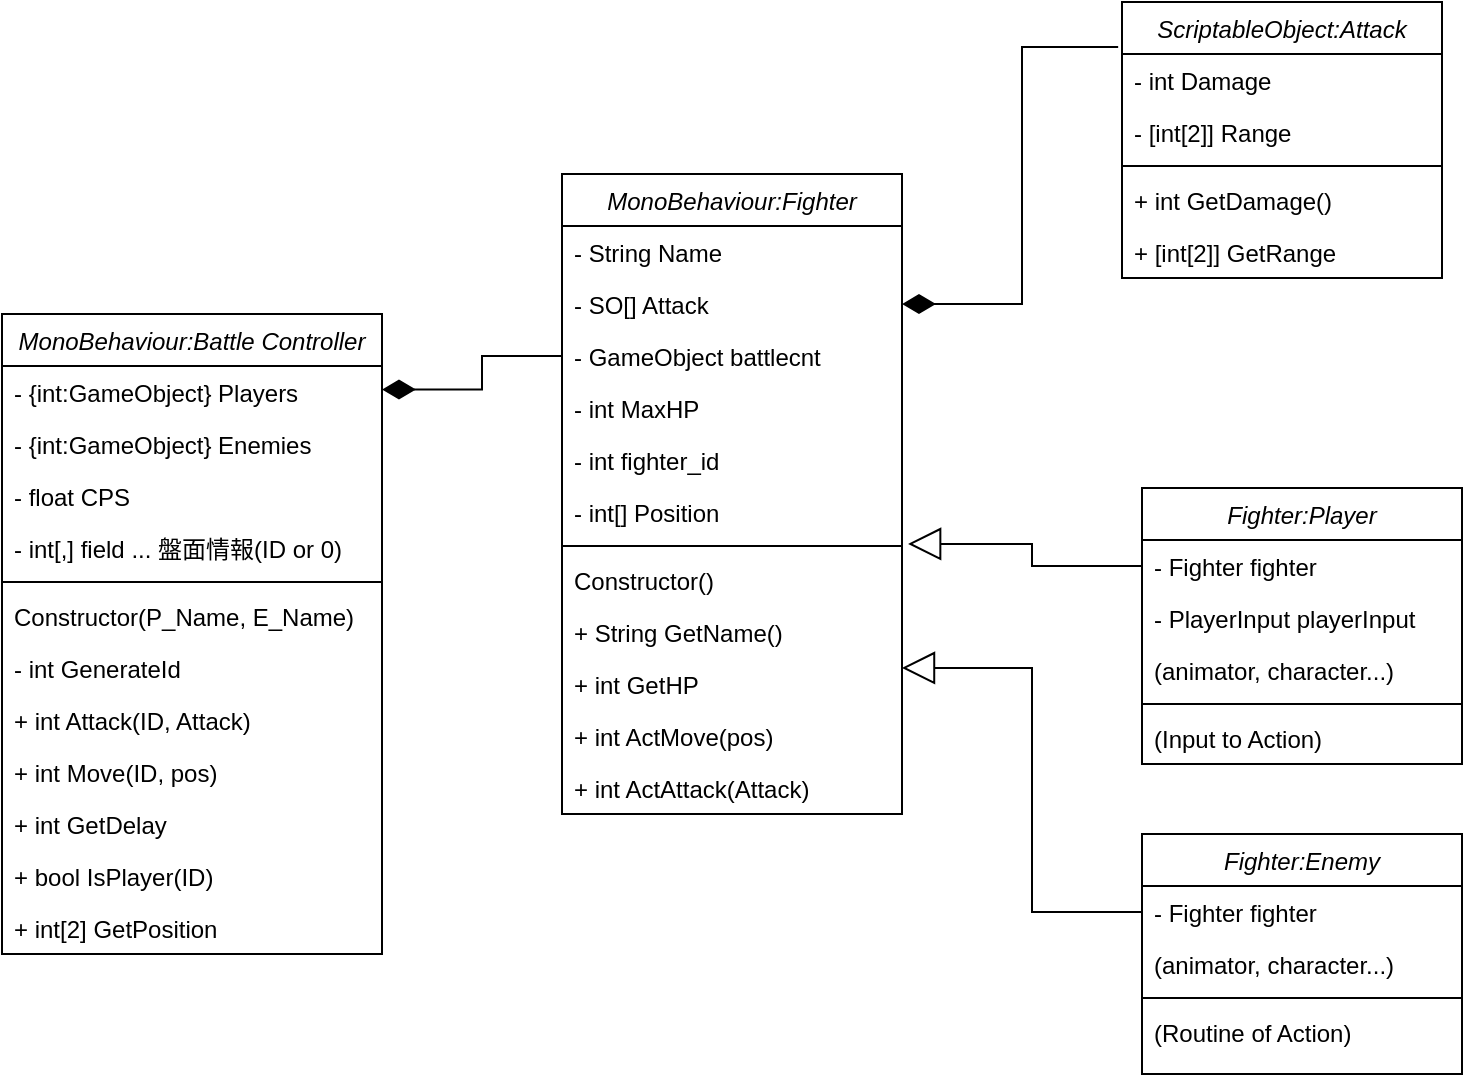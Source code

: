 <mxfile version="20.2.3" type="device"><diagram id="C5RBs43oDa-KdzZeNtuy" name="Page-1"><mxGraphModel dx="460" dy="824" grid="1" gridSize="10" guides="1" tooltips="1" connect="1" arrows="1" fold="1" page="1" pageScale="1" pageWidth="827" pageHeight="1169" math="0" shadow="0"><root><mxCell id="WIyWlLk6GJQsqaUBKTNV-0"/><mxCell id="WIyWlLk6GJQsqaUBKTNV-1" parent="WIyWlLk6GJQsqaUBKTNV-0"/><mxCell id="zkfFHV4jXpPFQw0GAbJ--0" value="MonoBehaviour:Battle Controller" style="swimlane;fontStyle=2;align=center;verticalAlign=top;childLayout=stackLayout;horizontal=1;startSize=26;horizontalStack=0;resizeParent=1;resizeLast=0;collapsible=1;marginBottom=0;rounded=0;shadow=0;strokeWidth=1;" parent="WIyWlLk6GJQsqaUBKTNV-1" vertex="1"><mxGeometry x="260" y="360" width="190" height="320" as="geometry"><mxRectangle x="230" y="140" width="160" height="26" as="alternateBounds"/></mxGeometry></mxCell><mxCell id="zkfFHV4jXpPFQw0GAbJ--1" value="- {int:GameObject} Players" style="text;align=left;verticalAlign=top;spacingLeft=4;spacingRight=4;overflow=hidden;rotatable=0;points=[[0,0.5],[1,0.5]];portConstraint=eastwest;" parent="zkfFHV4jXpPFQw0GAbJ--0" vertex="1"><mxGeometry y="26" width="190" height="26" as="geometry"/></mxCell><mxCell id="zkfFHV4jXpPFQw0GAbJ--2" value="- {int:GameObject} Enemies" style="text;align=left;verticalAlign=top;spacingLeft=4;spacingRight=4;overflow=hidden;rotatable=0;points=[[0,0.5],[1,0.5]];portConstraint=eastwest;rounded=0;shadow=0;html=0;" parent="zkfFHV4jXpPFQw0GAbJ--0" vertex="1"><mxGeometry y="52" width="190" height="26" as="geometry"/></mxCell><mxCell id="LBFD0od-08_grkFJYdfv-0" value="- float CPS" style="text;align=left;verticalAlign=top;spacingLeft=4;spacingRight=4;overflow=hidden;rotatable=0;points=[[0,0.5],[1,0.5]];portConstraint=eastwest;rounded=0;shadow=0;html=0;" vertex="1" parent="zkfFHV4jXpPFQw0GAbJ--0"><mxGeometry y="78" width="190" height="26" as="geometry"/></mxCell><mxCell id="LBFD0od-08_grkFJYdfv-2" value="- int[,] field ... 盤面情報(ID or 0)" style="text;align=left;verticalAlign=top;spacingLeft=4;spacingRight=4;overflow=hidden;rotatable=0;points=[[0,0.5],[1,0.5]];portConstraint=eastwest;rounded=0;shadow=0;html=0;" vertex="1" parent="zkfFHV4jXpPFQw0GAbJ--0"><mxGeometry y="104" width="190" height="26" as="geometry"/></mxCell><mxCell id="zkfFHV4jXpPFQw0GAbJ--4" value="" style="line;html=1;strokeWidth=1;align=left;verticalAlign=middle;spacingTop=-1;spacingLeft=3;spacingRight=3;rotatable=0;labelPosition=right;points=[];portConstraint=eastwest;" parent="zkfFHV4jXpPFQw0GAbJ--0" vertex="1"><mxGeometry y="130" width="190" height="8" as="geometry"/></mxCell><mxCell id="zkfFHV4jXpPFQw0GAbJ--5" value="Constructor(P_Name, E_Name)" style="text;align=left;verticalAlign=top;spacingLeft=4;spacingRight=4;overflow=hidden;rotatable=0;points=[[0,0.5],[1,0.5]];portConstraint=eastwest;" parent="zkfFHV4jXpPFQw0GAbJ--0" vertex="1"><mxGeometry y="138" width="190" height="26" as="geometry"/></mxCell><mxCell id="LBFD0od-08_grkFJYdfv-3" value="- int GenerateId" style="text;align=left;verticalAlign=top;spacingLeft=4;spacingRight=4;overflow=hidden;rotatable=0;points=[[0,0.5],[1,0.5]];portConstraint=eastwest;" vertex="1" parent="zkfFHV4jXpPFQw0GAbJ--0"><mxGeometry y="164" width="190" height="26" as="geometry"/></mxCell><mxCell id="5D3c1ZcxEYE5AJfTV_om-10" value="+ int Attack(ID, Attack)" style="text;align=left;verticalAlign=top;spacingLeft=4;spacingRight=4;overflow=hidden;rotatable=0;points=[[0,0.5],[1,0.5]];portConstraint=eastwest;" parent="zkfFHV4jXpPFQw0GAbJ--0" vertex="1"><mxGeometry y="190" width="190" height="26" as="geometry"/></mxCell><mxCell id="5D3c1ZcxEYE5AJfTV_om-11" value="+ int Move(ID, pos)" style="text;align=left;verticalAlign=top;spacingLeft=4;spacingRight=4;overflow=hidden;rotatable=0;points=[[0,0.5],[1,0.5]];portConstraint=eastwest;" parent="zkfFHV4jXpPFQw0GAbJ--0" vertex="1"><mxGeometry y="216" width="190" height="26" as="geometry"/></mxCell><mxCell id="LBFD0od-08_grkFJYdfv-1" value="+ int GetDelay" style="text;align=left;verticalAlign=top;spacingLeft=4;spacingRight=4;overflow=hidden;rotatable=0;points=[[0,0.5],[1,0.5]];portConstraint=eastwest;" vertex="1" parent="zkfFHV4jXpPFQw0GAbJ--0"><mxGeometry y="242" width="190" height="26" as="geometry"/></mxCell><mxCell id="LBFD0od-08_grkFJYdfv-4" value="+ bool IsPlayer(ID)" style="text;align=left;verticalAlign=top;spacingLeft=4;spacingRight=4;overflow=hidden;rotatable=0;points=[[0,0.5],[1,0.5]];portConstraint=eastwest;" vertex="1" parent="zkfFHV4jXpPFQw0GAbJ--0"><mxGeometry y="268" width="190" height="26" as="geometry"/></mxCell><mxCell id="LBFD0od-08_grkFJYdfv-5" value="+ int[2] GetPosition" style="text;align=left;verticalAlign=top;spacingLeft=4;spacingRight=4;overflow=hidden;rotatable=0;points=[[0,0.5],[1,0.5]];portConstraint=eastwest;" vertex="1" parent="zkfFHV4jXpPFQw0GAbJ--0"><mxGeometry y="294" width="190" height="26" as="geometry"/></mxCell><mxCell id="5D3c1ZcxEYE5AJfTV_om-0" value="MonoBehaviour:Fighter" style="swimlane;fontStyle=2;align=center;verticalAlign=top;childLayout=stackLayout;horizontal=1;startSize=26;horizontalStack=0;resizeParent=1;resizeLast=0;collapsible=1;marginBottom=0;rounded=0;shadow=0;strokeWidth=1;" parent="WIyWlLk6GJQsqaUBKTNV-1" vertex="1"><mxGeometry x="540" y="290" width="170" height="320" as="geometry"><mxRectangle x="480" y="120" width="160" height="26" as="alternateBounds"/></mxGeometry></mxCell><mxCell id="5D3c1ZcxEYE5AJfTV_om-1" value="- String Name" style="text;align=left;verticalAlign=top;spacingLeft=4;spacingRight=4;overflow=hidden;rotatable=0;points=[[0,0.5],[1,0.5]];portConstraint=eastwest;" parent="5D3c1ZcxEYE5AJfTV_om-0" vertex="1"><mxGeometry y="26" width="170" height="26" as="geometry"/></mxCell><mxCell id="5D3c1ZcxEYE5AJfTV_om-2" value="- SO[] Attack" style="text;align=left;verticalAlign=top;spacingLeft=4;spacingRight=4;overflow=hidden;rotatable=0;points=[[0,0.5],[1,0.5]];portConstraint=eastwest;rounded=0;shadow=0;html=0;" parent="5D3c1ZcxEYE5AJfTV_om-0" vertex="1"><mxGeometry y="52" width="170" height="26" as="geometry"/></mxCell><mxCell id="5D3c1ZcxEYE5AJfTV_om-3" value="- GameObject battlecnt" style="text;align=left;verticalAlign=top;spacingLeft=4;spacingRight=4;overflow=hidden;rotatable=0;points=[[0,0.5],[1,0.5]];portConstraint=eastwest;rounded=0;shadow=0;html=0;" parent="5D3c1ZcxEYE5AJfTV_om-0" vertex="1"><mxGeometry y="78" width="170" height="26" as="geometry"/></mxCell><mxCell id="vp9SrBV7U7sRIl8dfqXO-21" value="- int MaxHP" style="text;align=left;verticalAlign=top;spacingLeft=4;spacingRight=4;overflow=hidden;rotatable=0;points=[[0,0.5],[1,0.5]];portConstraint=eastwest;rounded=0;shadow=0;html=0;" parent="5D3c1ZcxEYE5AJfTV_om-0" vertex="1"><mxGeometry y="104" width="170" height="26" as="geometry"/></mxCell><mxCell id="vp9SrBV7U7sRIl8dfqXO-3" value="- int fighter_id" style="text;align=left;verticalAlign=top;spacingLeft=4;spacingRight=4;overflow=hidden;rotatable=0;points=[[0,0.5],[1,0.5]];portConstraint=eastwest;rounded=0;shadow=0;html=0;" parent="5D3c1ZcxEYE5AJfTV_om-0" vertex="1"><mxGeometry y="130" width="170" height="26" as="geometry"/></mxCell><mxCell id="5D3c1ZcxEYE5AJfTV_om-8" value="- int[] Position" style="text;align=left;verticalAlign=top;spacingLeft=4;spacingRight=4;overflow=hidden;rotatable=0;points=[[0,0.5],[1,0.5]];portConstraint=eastwest;rounded=0;shadow=0;html=0;" parent="5D3c1ZcxEYE5AJfTV_om-0" vertex="1"><mxGeometry y="156" width="170" height="26" as="geometry"/></mxCell><mxCell id="5D3c1ZcxEYE5AJfTV_om-4" value="" style="line;html=1;strokeWidth=1;align=left;verticalAlign=middle;spacingTop=-1;spacingLeft=3;spacingRight=3;rotatable=0;labelPosition=right;points=[];portConstraint=eastwest;" parent="5D3c1ZcxEYE5AJfTV_om-0" vertex="1"><mxGeometry y="182" width="170" height="8" as="geometry"/></mxCell><mxCell id="5D3c1ZcxEYE5AJfTV_om-9" value="Constructor()" style="text;align=left;verticalAlign=top;spacingLeft=4;spacingRight=4;overflow=hidden;rotatable=0;points=[[0,0.5],[1,0.5]];portConstraint=eastwest;rounded=0;shadow=0;html=0;" parent="5D3c1ZcxEYE5AJfTV_om-0" vertex="1"><mxGeometry y="190" width="170" height="26" as="geometry"/></mxCell><mxCell id="5D3c1ZcxEYE5AJfTV_om-5" value="+ String GetName()" style="text;align=left;verticalAlign=top;spacingLeft=4;spacingRight=4;overflow=hidden;rotatable=0;points=[[0,0.5],[1,0.5]];portConstraint=eastwest;" parent="5D3c1ZcxEYE5AJfTV_om-0" vertex="1"><mxGeometry y="216" width="170" height="26" as="geometry"/></mxCell><mxCell id="vp9SrBV7U7sRIl8dfqXO-22" value="+ int GetHP" style="text;align=left;verticalAlign=top;spacingLeft=4;spacingRight=4;overflow=hidden;rotatable=0;points=[[0,0.5],[1,0.5]];portConstraint=eastwest;" parent="5D3c1ZcxEYE5AJfTV_om-0" vertex="1"><mxGeometry y="242" width="170" height="26" as="geometry"/></mxCell><mxCell id="vp9SrBV7U7sRIl8dfqXO-2" value="+ int ActMove(pos)" style="text;align=left;verticalAlign=top;spacingLeft=4;spacingRight=4;overflow=hidden;rotatable=0;points=[[0,0.5],[1,0.5]];portConstraint=eastwest;" parent="5D3c1ZcxEYE5AJfTV_om-0" vertex="1"><mxGeometry y="268" width="170" height="26" as="geometry"/></mxCell><mxCell id="vp9SrBV7U7sRIl8dfqXO-5" value="+ int ActAttack(Attack)" style="text;align=left;verticalAlign=top;spacingLeft=4;spacingRight=4;overflow=hidden;rotatable=0;points=[[0,0.5],[1,0.5]];portConstraint=eastwest;" parent="5D3c1ZcxEYE5AJfTV_om-0" vertex="1"><mxGeometry y="294" width="170" height="26" as="geometry"/></mxCell><mxCell id="5D3c1ZcxEYE5AJfTV_om-13" value="Fighter:Player" style="swimlane;fontStyle=2;align=center;verticalAlign=top;childLayout=stackLayout;horizontal=1;startSize=26;horizontalStack=0;resizeParent=1;resizeLast=0;collapsible=1;marginBottom=0;rounded=0;shadow=0;strokeWidth=1;" parent="WIyWlLk6GJQsqaUBKTNV-1" vertex="1"><mxGeometry x="830" y="447" width="160" height="138" as="geometry"><mxRectangle x="480" y="120" width="160" height="26" as="alternateBounds"/></mxGeometry></mxCell><mxCell id="5D3c1ZcxEYE5AJfTV_om-15" value="- Fighter fighter" style="text;align=left;verticalAlign=top;spacingLeft=4;spacingRight=4;overflow=hidden;rotatable=0;points=[[0,0.5],[1,0.5]];portConstraint=eastwest;rounded=0;shadow=0;html=0;" parent="5D3c1ZcxEYE5AJfTV_om-13" vertex="1"><mxGeometry y="26" width="160" height="26" as="geometry"/></mxCell><mxCell id="vp9SrBV7U7sRIl8dfqXO-0" value="- PlayerInput playerInput" style="text;align=left;verticalAlign=top;spacingLeft=4;spacingRight=4;overflow=hidden;rotatable=0;points=[[0,0.5],[1,0.5]];portConstraint=eastwest;rounded=0;shadow=0;html=0;" parent="5D3c1ZcxEYE5AJfTV_om-13" vertex="1"><mxGeometry y="52" width="160" height="26" as="geometry"/></mxCell><mxCell id="vp9SrBV7U7sRIl8dfqXO-4" value="(animator, character...)" style="text;align=left;verticalAlign=top;spacingLeft=4;spacingRight=4;overflow=hidden;rotatable=0;points=[[0,0.5],[1,0.5]];portConstraint=eastwest;rounded=0;shadow=0;html=0;" parent="5D3c1ZcxEYE5AJfTV_om-13" vertex="1"><mxGeometry y="78" width="160" height="26" as="geometry"/></mxCell><mxCell id="5D3c1ZcxEYE5AJfTV_om-18" value="" style="line;html=1;strokeWidth=1;align=left;verticalAlign=middle;spacingTop=-1;spacingLeft=3;spacingRight=3;rotatable=0;labelPosition=right;points=[];portConstraint=eastwest;" parent="5D3c1ZcxEYE5AJfTV_om-13" vertex="1"><mxGeometry y="104" width="160" height="8" as="geometry"/></mxCell><mxCell id="5D3c1ZcxEYE5AJfTV_om-20" value="(Input to Action)" style="text;align=left;verticalAlign=top;spacingLeft=4;spacingRight=4;overflow=hidden;rotatable=0;points=[[0,0.5],[1,0.5]];portConstraint=eastwest;" parent="5D3c1ZcxEYE5AJfTV_om-13" vertex="1"><mxGeometry y="112" width="160" height="26" as="geometry"/></mxCell><mxCell id="vp9SrBV7U7sRIl8dfqXO-6" style="edgeStyle=orthogonalEdgeStyle;rounded=0;orthogonalLoop=1;jettySize=auto;html=1;exitX=0;exitY=0.5;exitDx=0;exitDy=0;entryX=1;entryY=0.118;entryDx=0;entryDy=0;entryPerimeter=0;endArrow=diamondThin;endFill=1;strokeWidth=1;endSize=14;" parent="WIyWlLk6GJQsqaUBKTNV-1" source="5D3c1ZcxEYE5AJfTV_om-3" target="zkfFHV4jXpPFQw0GAbJ--0" edge="1"><mxGeometry relative="1" as="geometry"/></mxCell><mxCell id="vp9SrBV7U7sRIl8dfqXO-7" value="ScriptableObject:Attack" style="swimlane;fontStyle=2;align=center;verticalAlign=top;childLayout=stackLayout;horizontal=1;startSize=26;horizontalStack=0;resizeParent=1;resizeParentMax=0;resizeLast=0;collapsible=1;marginBottom=0;" parent="WIyWlLk6GJQsqaUBKTNV-1" vertex="1"><mxGeometry x="820" y="204" width="160" height="138" as="geometry"/></mxCell><mxCell id="vp9SrBV7U7sRIl8dfqXO-12" value="- int Damage" style="text;strokeColor=none;fillColor=none;align=left;verticalAlign=top;spacingLeft=4;spacingRight=4;overflow=hidden;rotatable=0;points=[[0,0.5],[1,0.5]];portConstraint=eastwest;" parent="vp9SrBV7U7sRIl8dfqXO-7" vertex="1"><mxGeometry y="26" width="160" height="26" as="geometry"/></mxCell><mxCell id="vp9SrBV7U7sRIl8dfqXO-8" value="- [int[2]] Range" style="text;strokeColor=none;fillColor=none;align=left;verticalAlign=top;spacingLeft=4;spacingRight=4;overflow=hidden;rotatable=0;points=[[0,0.5],[1,0.5]];portConstraint=eastwest;" parent="vp9SrBV7U7sRIl8dfqXO-7" vertex="1"><mxGeometry y="52" width="160" height="26" as="geometry"/></mxCell><mxCell id="vp9SrBV7U7sRIl8dfqXO-9" value="" style="line;strokeWidth=1;fillColor=none;align=left;verticalAlign=middle;spacingTop=-1;spacingLeft=3;spacingRight=3;rotatable=0;labelPosition=right;points=[];portConstraint=eastwest;" parent="vp9SrBV7U7sRIl8dfqXO-7" vertex="1"><mxGeometry y="78" width="160" height="8" as="geometry"/></mxCell><mxCell id="vp9SrBV7U7sRIl8dfqXO-10" value="+ int GetDamage()" style="text;strokeColor=none;fillColor=none;align=left;verticalAlign=top;spacingLeft=4;spacingRight=4;overflow=hidden;rotatable=0;points=[[0,0.5],[1,0.5]];portConstraint=eastwest;" parent="vp9SrBV7U7sRIl8dfqXO-7" vertex="1"><mxGeometry y="86" width="160" height="26" as="geometry"/></mxCell><mxCell id="vp9SrBV7U7sRIl8dfqXO-13" value="+ [int[2]] GetRange" style="text;strokeColor=none;fillColor=none;align=left;verticalAlign=top;spacingLeft=4;spacingRight=4;overflow=hidden;rotatable=0;points=[[0,0.5],[1,0.5]];portConstraint=eastwest;" parent="vp9SrBV7U7sRIl8dfqXO-7" vertex="1"><mxGeometry y="112" width="160" height="26" as="geometry"/></mxCell><mxCell id="vp9SrBV7U7sRIl8dfqXO-11" style="edgeStyle=orthogonalEdgeStyle;rounded=0;orthogonalLoop=1;jettySize=auto;html=1;exitX=-0.012;exitY=0.163;exitDx=0;exitDy=0;entryX=1;entryY=0.5;entryDx=0;entryDy=0;endArrow=diamondThin;endFill=1;strokeWidth=1;endSize=14;exitPerimeter=0;" parent="WIyWlLk6GJQsqaUBKTNV-1" source="vp9SrBV7U7sRIl8dfqXO-7" target="5D3c1ZcxEYE5AJfTV_om-2" edge="1"><mxGeometry relative="1" as="geometry"><mxPoint x="550" y="391" as="sourcePoint"/><mxPoint x="460" y="390.06" as="targetPoint"/></mxGeometry></mxCell><mxCell id="vp9SrBV7U7sRIl8dfqXO-14" style="edgeStyle=orthogonalEdgeStyle;rounded=0;orthogonalLoop=1;jettySize=auto;html=1;exitX=0;exitY=0.5;exitDx=0;exitDy=0;entryX=1.018;entryY=1.115;entryDx=0;entryDy=0;entryPerimeter=0;endArrow=block;endFill=0;endSize=14;strokeWidth=1;" parent="WIyWlLk6GJQsqaUBKTNV-1" source="5D3c1ZcxEYE5AJfTV_om-15" target="5D3c1ZcxEYE5AJfTV_om-8" edge="1"><mxGeometry relative="1" as="geometry"/></mxCell><mxCell id="vp9SrBV7U7sRIl8dfqXO-23" style="edgeStyle=orthogonalEdgeStyle;rounded=0;orthogonalLoop=1;jettySize=auto;html=1;entryX=1;entryY=0.192;entryDx=0;entryDy=0;entryPerimeter=0;endArrow=block;endFill=0;endSize=14;strokeWidth=1;exitX=0;exitY=0.5;exitDx=0;exitDy=0;" parent="WIyWlLk6GJQsqaUBKTNV-1" source="vp9SrBV7U7sRIl8dfqXO-16" target="vp9SrBV7U7sRIl8dfqXO-22" edge="1"><mxGeometry relative="1" as="geometry"/></mxCell><mxCell id="vp9SrBV7U7sRIl8dfqXO-15" value="Fighter:Enemy" style="swimlane;fontStyle=2;align=center;verticalAlign=top;childLayout=stackLayout;horizontal=1;startSize=26;horizontalStack=0;resizeParent=1;resizeLast=0;collapsible=1;marginBottom=0;rounded=0;shadow=0;strokeWidth=1;" parent="WIyWlLk6GJQsqaUBKTNV-1" vertex="1"><mxGeometry x="830" y="620" width="160" height="120" as="geometry"><mxRectangle x="480" y="120" width="160" height="26" as="alternateBounds"/></mxGeometry></mxCell><mxCell id="vp9SrBV7U7sRIl8dfqXO-16" value="- Fighter fighter" style="text;align=left;verticalAlign=top;spacingLeft=4;spacingRight=4;overflow=hidden;rotatable=0;points=[[0,0.5],[1,0.5]];portConstraint=eastwest;rounded=0;shadow=0;html=0;" parent="vp9SrBV7U7sRIl8dfqXO-15" vertex="1"><mxGeometry y="26" width="160" height="26" as="geometry"/></mxCell><mxCell id="vp9SrBV7U7sRIl8dfqXO-18" value="(animator, character...)" style="text;align=left;verticalAlign=top;spacingLeft=4;spacingRight=4;overflow=hidden;rotatable=0;points=[[0,0.5],[1,0.5]];portConstraint=eastwest;rounded=0;shadow=0;html=0;" parent="vp9SrBV7U7sRIl8dfqXO-15" vertex="1"><mxGeometry y="52" width="160" height="26" as="geometry"/></mxCell><mxCell id="vp9SrBV7U7sRIl8dfqXO-19" value="" style="line;html=1;strokeWidth=1;align=left;verticalAlign=middle;spacingTop=-1;spacingLeft=3;spacingRight=3;rotatable=0;labelPosition=right;points=[];portConstraint=eastwest;" parent="vp9SrBV7U7sRIl8dfqXO-15" vertex="1"><mxGeometry y="78" width="160" height="8" as="geometry"/></mxCell><mxCell id="vp9SrBV7U7sRIl8dfqXO-20" value="(Routine of Action)" style="text;align=left;verticalAlign=top;spacingLeft=4;spacingRight=4;overflow=hidden;rotatable=0;points=[[0,0.5],[1,0.5]];portConstraint=eastwest;" parent="vp9SrBV7U7sRIl8dfqXO-15" vertex="1"><mxGeometry y="86" width="160" height="26" as="geometry"/></mxCell></root></mxGraphModel></diagram></mxfile>